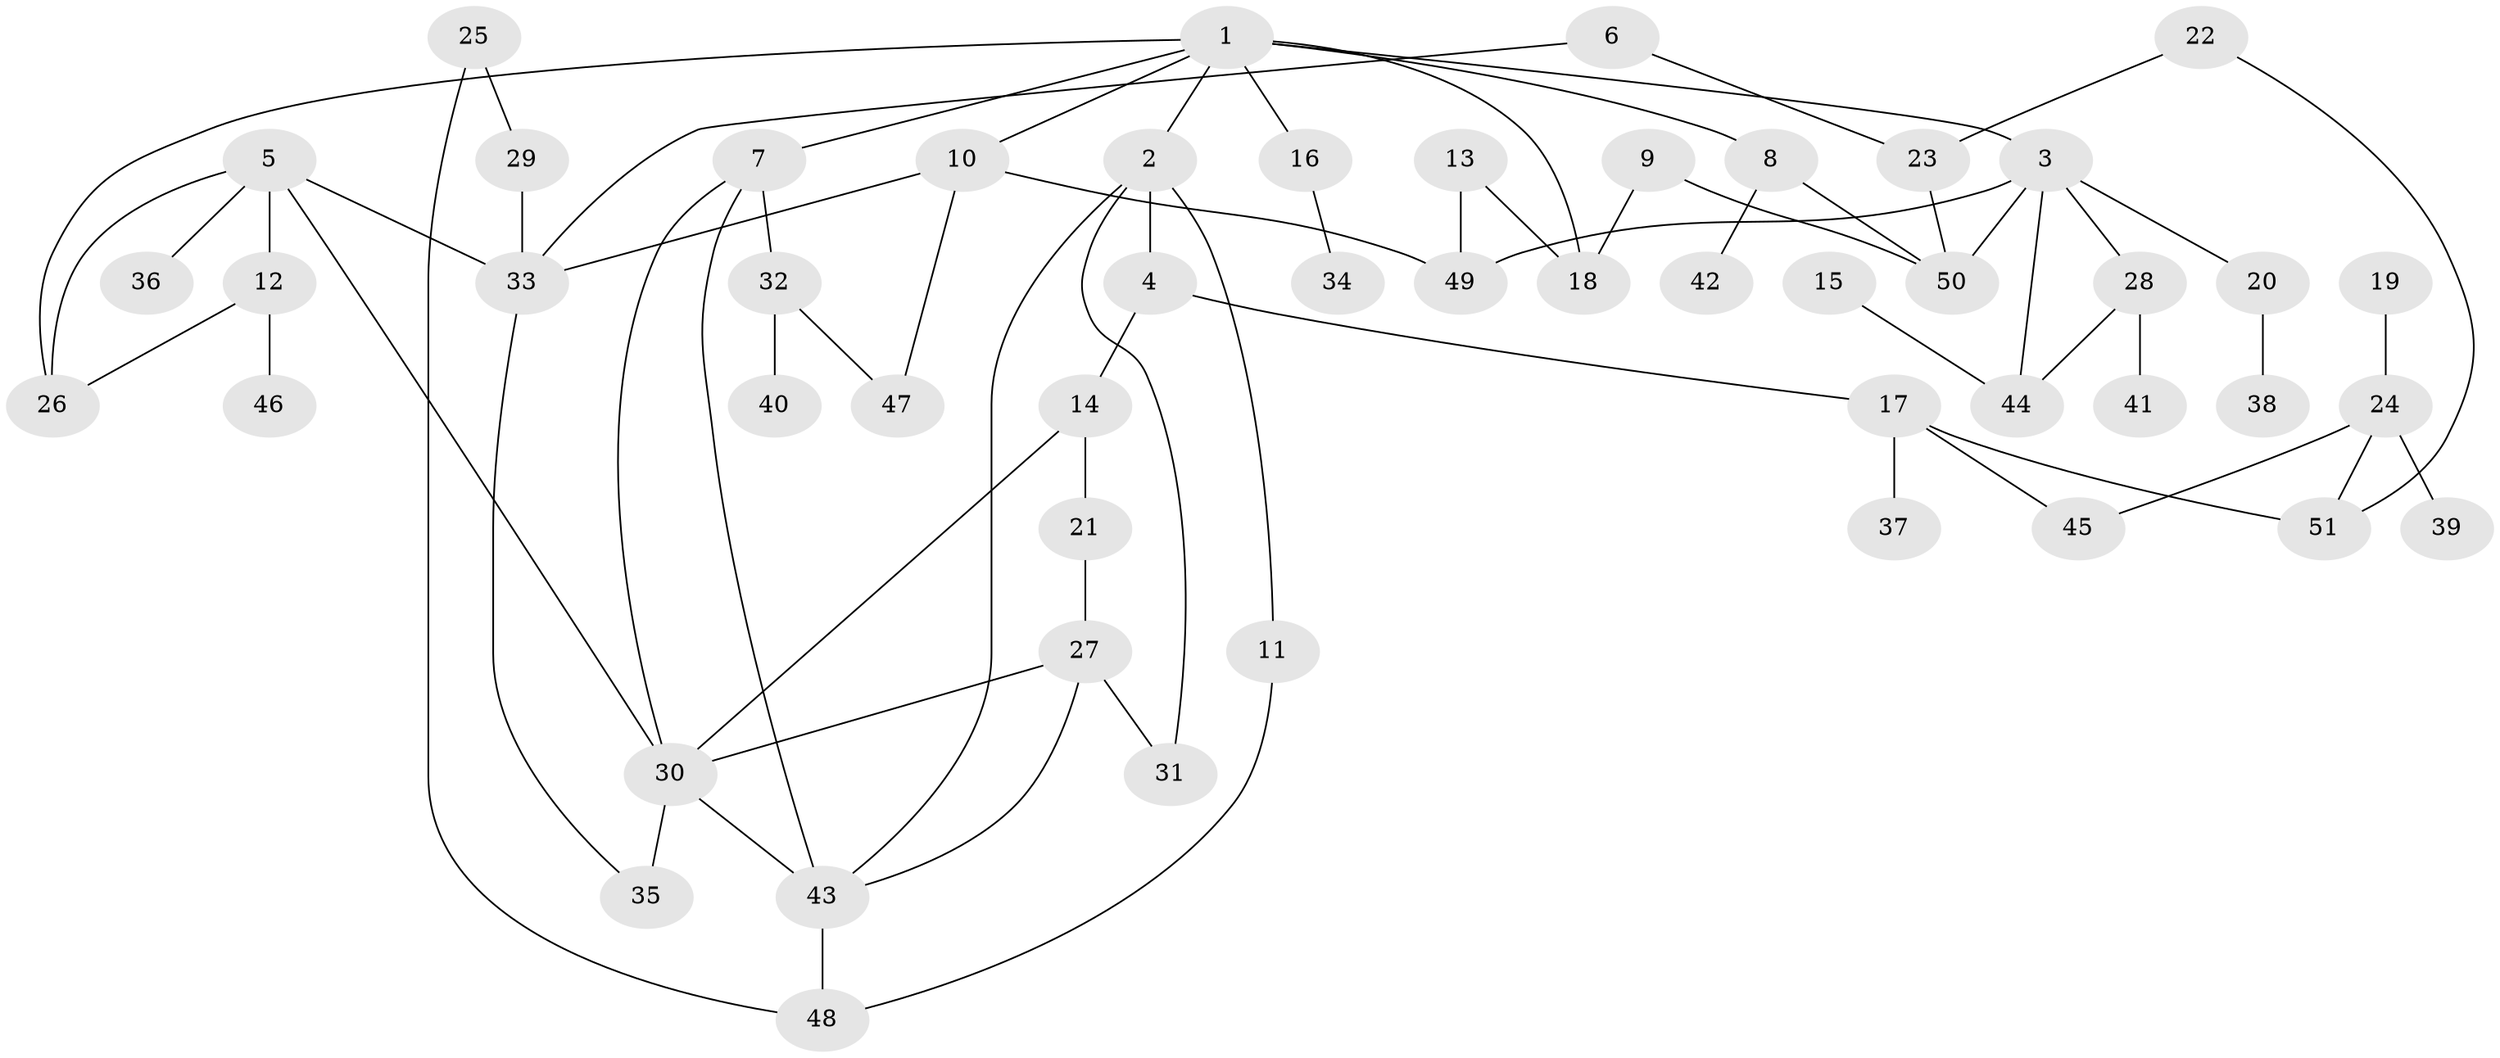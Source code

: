 // original degree distribution, {5: 0.049019607843137254, 8: 0.00980392156862745, 2: 0.3431372549019608, 4: 0.10784313725490197, 3: 0.21568627450980393, 6: 0.00980392156862745, 1: 0.2647058823529412}
// Generated by graph-tools (version 1.1) at 2025/49/03/09/25 03:49:19]
// undirected, 51 vertices, 71 edges
graph export_dot {
graph [start="1"]
  node [color=gray90,style=filled];
  1;
  2;
  3;
  4;
  5;
  6;
  7;
  8;
  9;
  10;
  11;
  12;
  13;
  14;
  15;
  16;
  17;
  18;
  19;
  20;
  21;
  22;
  23;
  24;
  25;
  26;
  27;
  28;
  29;
  30;
  31;
  32;
  33;
  34;
  35;
  36;
  37;
  38;
  39;
  40;
  41;
  42;
  43;
  44;
  45;
  46;
  47;
  48;
  49;
  50;
  51;
  1 -- 2 [weight=1.0];
  1 -- 3 [weight=1.0];
  1 -- 7 [weight=1.0];
  1 -- 8 [weight=1.0];
  1 -- 10 [weight=1.0];
  1 -- 16 [weight=1.0];
  1 -- 18 [weight=1.0];
  1 -- 26 [weight=1.0];
  2 -- 4 [weight=1.0];
  2 -- 11 [weight=1.0];
  2 -- 31 [weight=1.0];
  2 -- 43 [weight=1.0];
  3 -- 20 [weight=1.0];
  3 -- 28 [weight=1.0];
  3 -- 44 [weight=1.0];
  3 -- 49 [weight=1.0];
  3 -- 50 [weight=1.0];
  4 -- 14 [weight=1.0];
  4 -- 17 [weight=1.0];
  5 -- 12 [weight=1.0];
  5 -- 26 [weight=1.0];
  5 -- 30 [weight=1.0];
  5 -- 33 [weight=1.0];
  5 -- 36 [weight=1.0];
  6 -- 23 [weight=1.0];
  6 -- 33 [weight=1.0];
  7 -- 30 [weight=1.0];
  7 -- 32 [weight=1.0];
  7 -- 43 [weight=1.0];
  8 -- 42 [weight=1.0];
  8 -- 50 [weight=1.0];
  9 -- 18 [weight=1.0];
  9 -- 50 [weight=1.0];
  10 -- 33 [weight=1.0];
  10 -- 47 [weight=1.0];
  10 -- 49 [weight=1.0];
  11 -- 48 [weight=1.0];
  12 -- 26 [weight=1.0];
  12 -- 46 [weight=1.0];
  13 -- 18 [weight=1.0];
  13 -- 49 [weight=1.0];
  14 -- 21 [weight=1.0];
  14 -- 30 [weight=1.0];
  15 -- 44 [weight=1.0];
  16 -- 34 [weight=1.0];
  17 -- 37 [weight=1.0];
  17 -- 45 [weight=1.0];
  17 -- 51 [weight=1.0];
  19 -- 24 [weight=1.0];
  20 -- 38 [weight=1.0];
  21 -- 27 [weight=1.0];
  22 -- 23 [weight=1.0];
  22 -- 51 [weight=1.0];
  23 -- 50 [weight=1.0];
  24 -- 39 [weight=1.0];
  24 -- 45 [weight=1.0];
  24 -- 51 [weight=1.0];
  25 -- 29 [weight=1.0];
  25 -- 48 [weight=1.0];
  27 -- 30 [weight=1.0];
  27 -- 31 [weight=1.0];
  27 -- 43 [weight=1.0];
  28 -- 41 [weight=1.0];
  28 -- 44 [weight=1.0];
  29 -- 33 [weight=1.0];
  30 -- 35 [weight=1.0];
  30 -- 43 [weight=1.0];
  32 -- 40 [weight=1.0];
  32 -- 47 [weight=1.0];
  33 -- 35 [weight=1.0];
  43 -- 48 [weight=1.0];
}
